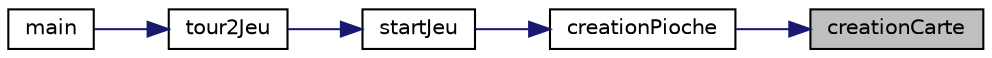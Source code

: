 digraph "creationCarte"
{
 // INTERACTIVE_SVG=YES
 // LATEX_PDF_SIZE
  edge [fontname="Helvetica",fontsize="10",labelfontname="Helvetica",labelfontsize="10"];
  node [fontname="Helvetica",fontsize="10",shape=record];
  rankdir="RL";
  Node1 [label="creationCarte",height=0.2,width=0.4,color="black", fillcolor="grey75", style="filled", fontcolor="black",tooltip=": La fonction crée une carte"];
  Node1 -> Node2 [dir="back",color="midnightblue",fontsize="10",style="solid",fontname="Helvetica"];
  Node2 [label="creationPioche",height=0.2,width=0.4,color="black", fillcolor="white", style="filled",URL="$adrien_8c.html#a29302de34df2670f98b851fa4776e641",tooltip=": La procédure crée les cartes du Jeu"];
  Node2 -> Node3 [dir="back",color="midnightblue",fontsize="10",style="solid",fontname="Helvetica"];
  Node3 [label="startJeu",height=0.2,width=0.4,color="black", fillcolor="white", style="filled",URL="$paul_8c.html#aa6907d9a4dfdf2849cd992c0d29d1e36",tooltip=": Lance le jeu avec les arguments données par le joueur"];
  Node3 -> Node4 [dir="back",color="midnightblue",fontsize="10",style="solid",fontname="Helvetica"];
  Node4 [label="tour2Jeu",height=0.2,width=0.4,color="black", fillcolor="white", style="filled",URL="$paul_8c.html#af93d3121afa95f7a3e7d318fa364f568",tooltip=": Lance le jeu et fait une boucle tant que le jeu n'est pas fini"];
  Node4 -> Node5 [dir="back",color="midnightblue",fontsize="10",style="solid",fontname="Helvetica"];
  Node5 [label="main",height=0.2,width=0.4,color="black", fillcolor="white", style="filled",URL="$main_8c.html#ac4c0f8a8146b128f1b8f920e3a9c3b1e",tooltip=" "];
}
